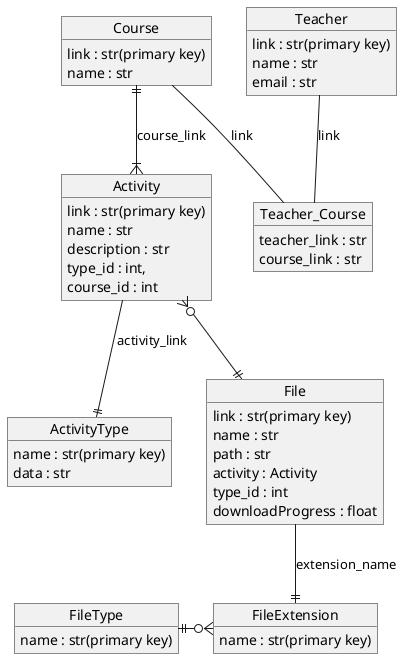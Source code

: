 @startuml Database
object Teacher{
    link : str(primary key)
    name : str
    email : str
}
object Teacher_Course{
    teacher_link : str
    course_link : str
}
object Course{
    link : str(primary key)
    name : str
}
Course -- Teacher_Course : link
Teacher -- Teacher_Course : link

object Activity{
    link : str(primary key)
    name : str
    description : str
    type_id : int,
    course_id : int
}
Course ||--|{ Activity : course_link
object ActivityType{
    name : str(primary key)
    data : str
}
Activity --|| ActivityType : activity_link
object File{
    link : str(primary key)
    name : str
    path : str
    activity : Activity
    type_id : int
    downloadProgress : float
}
object FileType{
    name : str(primary key)
}
object FileExtension{
    name : str(primary key)
}

File --|| FileExtension : extension_name
FileType ||-o{ FileExtension
Activity }o--|| File
@enduml
